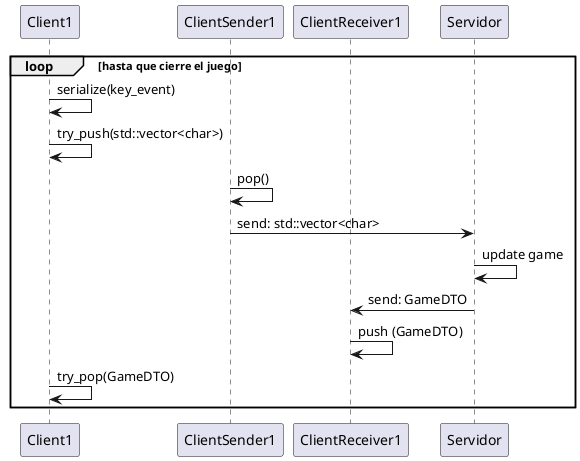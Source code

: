 @startuml

participant Client1
participant ClientSender1
participant ClientReceiver1

participant Servidor

loop hasta que cierre el juego

Client1 -> Client1: serialize(key_event)

Client1 -> Client1: try_push(std::vector<char>)

ClientSender1 -> ClientSender1: pop()

ClientSender1 -> Servidor: send: std::vector<char>

Servidor -> Servidor: update game

Servidor -> ClientReceiver1: send: GameDTO

ClientReceiver1 -> ClientReceiver1: push (GameDTO)

Client1 -> Client1: try_pop(GameDTO)
end

@enduml
